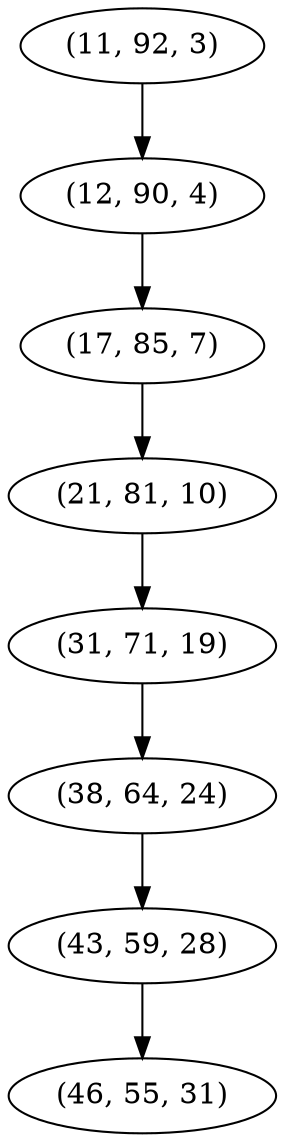 digraph tree {
    "(11, 92, 3)";
    "(12, 90, 4)";
    "(17, 85, 7)";
    "(21, 81, 10)";
    "(31, 71, 19)";
    "(38, 64, 24)";
    "(43, 59, 28)";
    "(46, 55, 31)";
    "(11, 92, 3)" -> "(12, 90, 4)";
    "(12, 90, 4)" -> "(17, 85, 7)";
    "(17, 85, 7)" -> "(21, 81, 10)";
    "(21, 81, 10)" -> "(31, 71, 19)";
    "(31, 71, 19)" -> "(38, 64, 24)";
    "(38, 64, 24)" -> "(43, 59, 28)";
    "(43, 59, 28)" -> "(46, 55, 31)";
}

